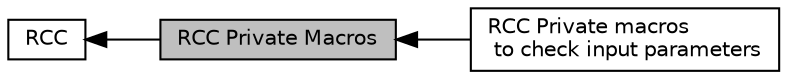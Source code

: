 digraph "RCC Private Macros"
{
  edge [fontname="Helvetica",fontsize="10",labelfontname="Helvetica",labelfontsize="10"];
  node [fontname="Helvetica",fontsize="10",shape=box];
  rankdir=LR;
  Node1 [label="RCC Private Macros",height=0.2,width=0.4,color="black", fillcolor="grey75", style="filled", fontcolor="black",tooltip=" "];
  Node3 [label="RCC Private macros\l to check input parameters",height=0.2,width=0.4,color="black", fillcolor="white", style="filled",URL="$group___r_c_c___i_s___r_c_c___definitions.html",tooltip=" "];
  Node2 [label="RCC",height=0.2,width=0.4,color="black", fillcolor="white", style="filled",URL="$group___r_c_c.html",tooltip="RCC HAL module driver."];
  Node2->Node1 [shape=plaintext, dir="back", style="solid"];
  Node1->Node3 [shape=plaintext, dir="back", style="solid"];
}
